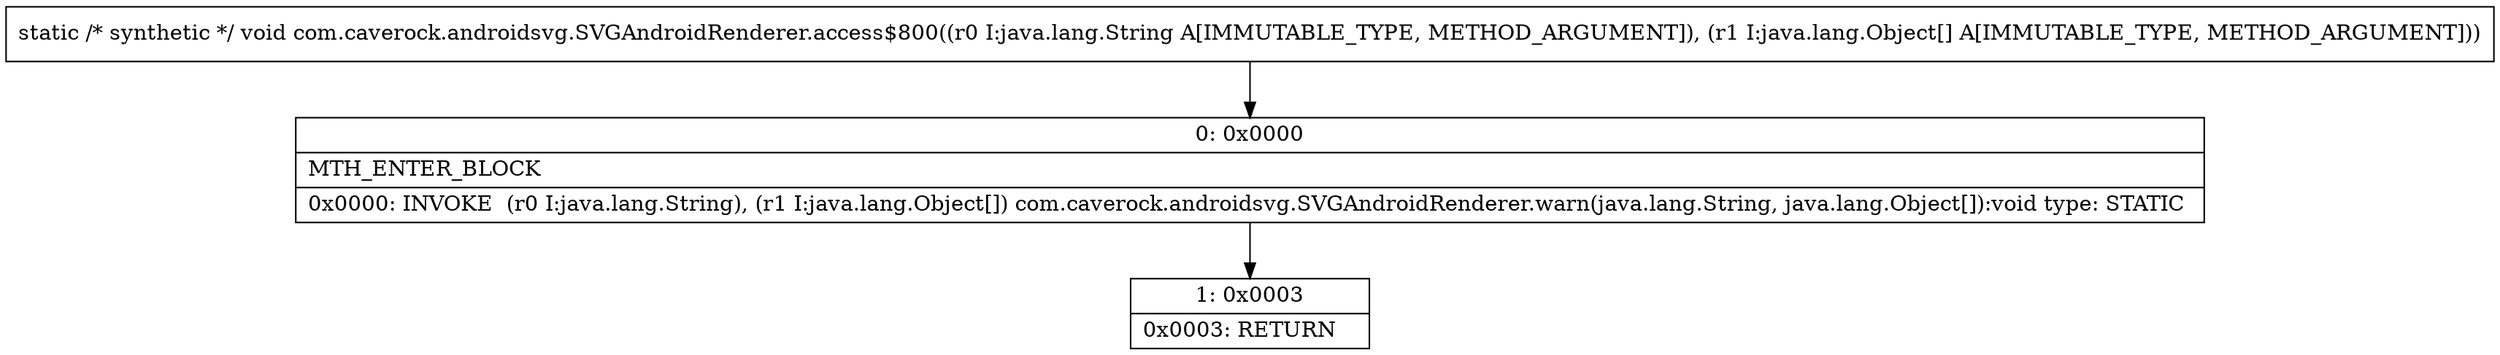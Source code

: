 digraph "CFG forcom.caverock.androidsvg.SVGAndroidRenderer.access$800(Ljava\/lang\/String;[Ljava\/lang\/Object;)V" {
Node_0 [shape=record,label="{0\:\ 0x0000|MTH_ENTER_BLOCK\l|0x0000: INVOKE  (r0 I:java.lang.String), (r1 I:java.lang.Object[]) com.caverock.androidsvg.SVGAndroidRenderer.warn(java.lang.String, java.lang.Object[]):void type: STATIC \l}"];
Node_1 [shape=record,label="{1\:\ 0x0003|0x0003: RETURN   \l}"];
MethodNode[shape=record,label="{static \/* synthetic *\/ void com.caverock.androidsvg.SVGAndroidRenderer.access$800((r0 I:java.lang.String A[IMMUTABLE_TYPE, METHOD_ARGUMENT]), (r1 I:java.lang.Object[] A[IMMUTABLE_TYPE, METHOD_ARGUMENT])) }"];
MethodNode -> Node_0;
Node_0 -> Node_1;
}

